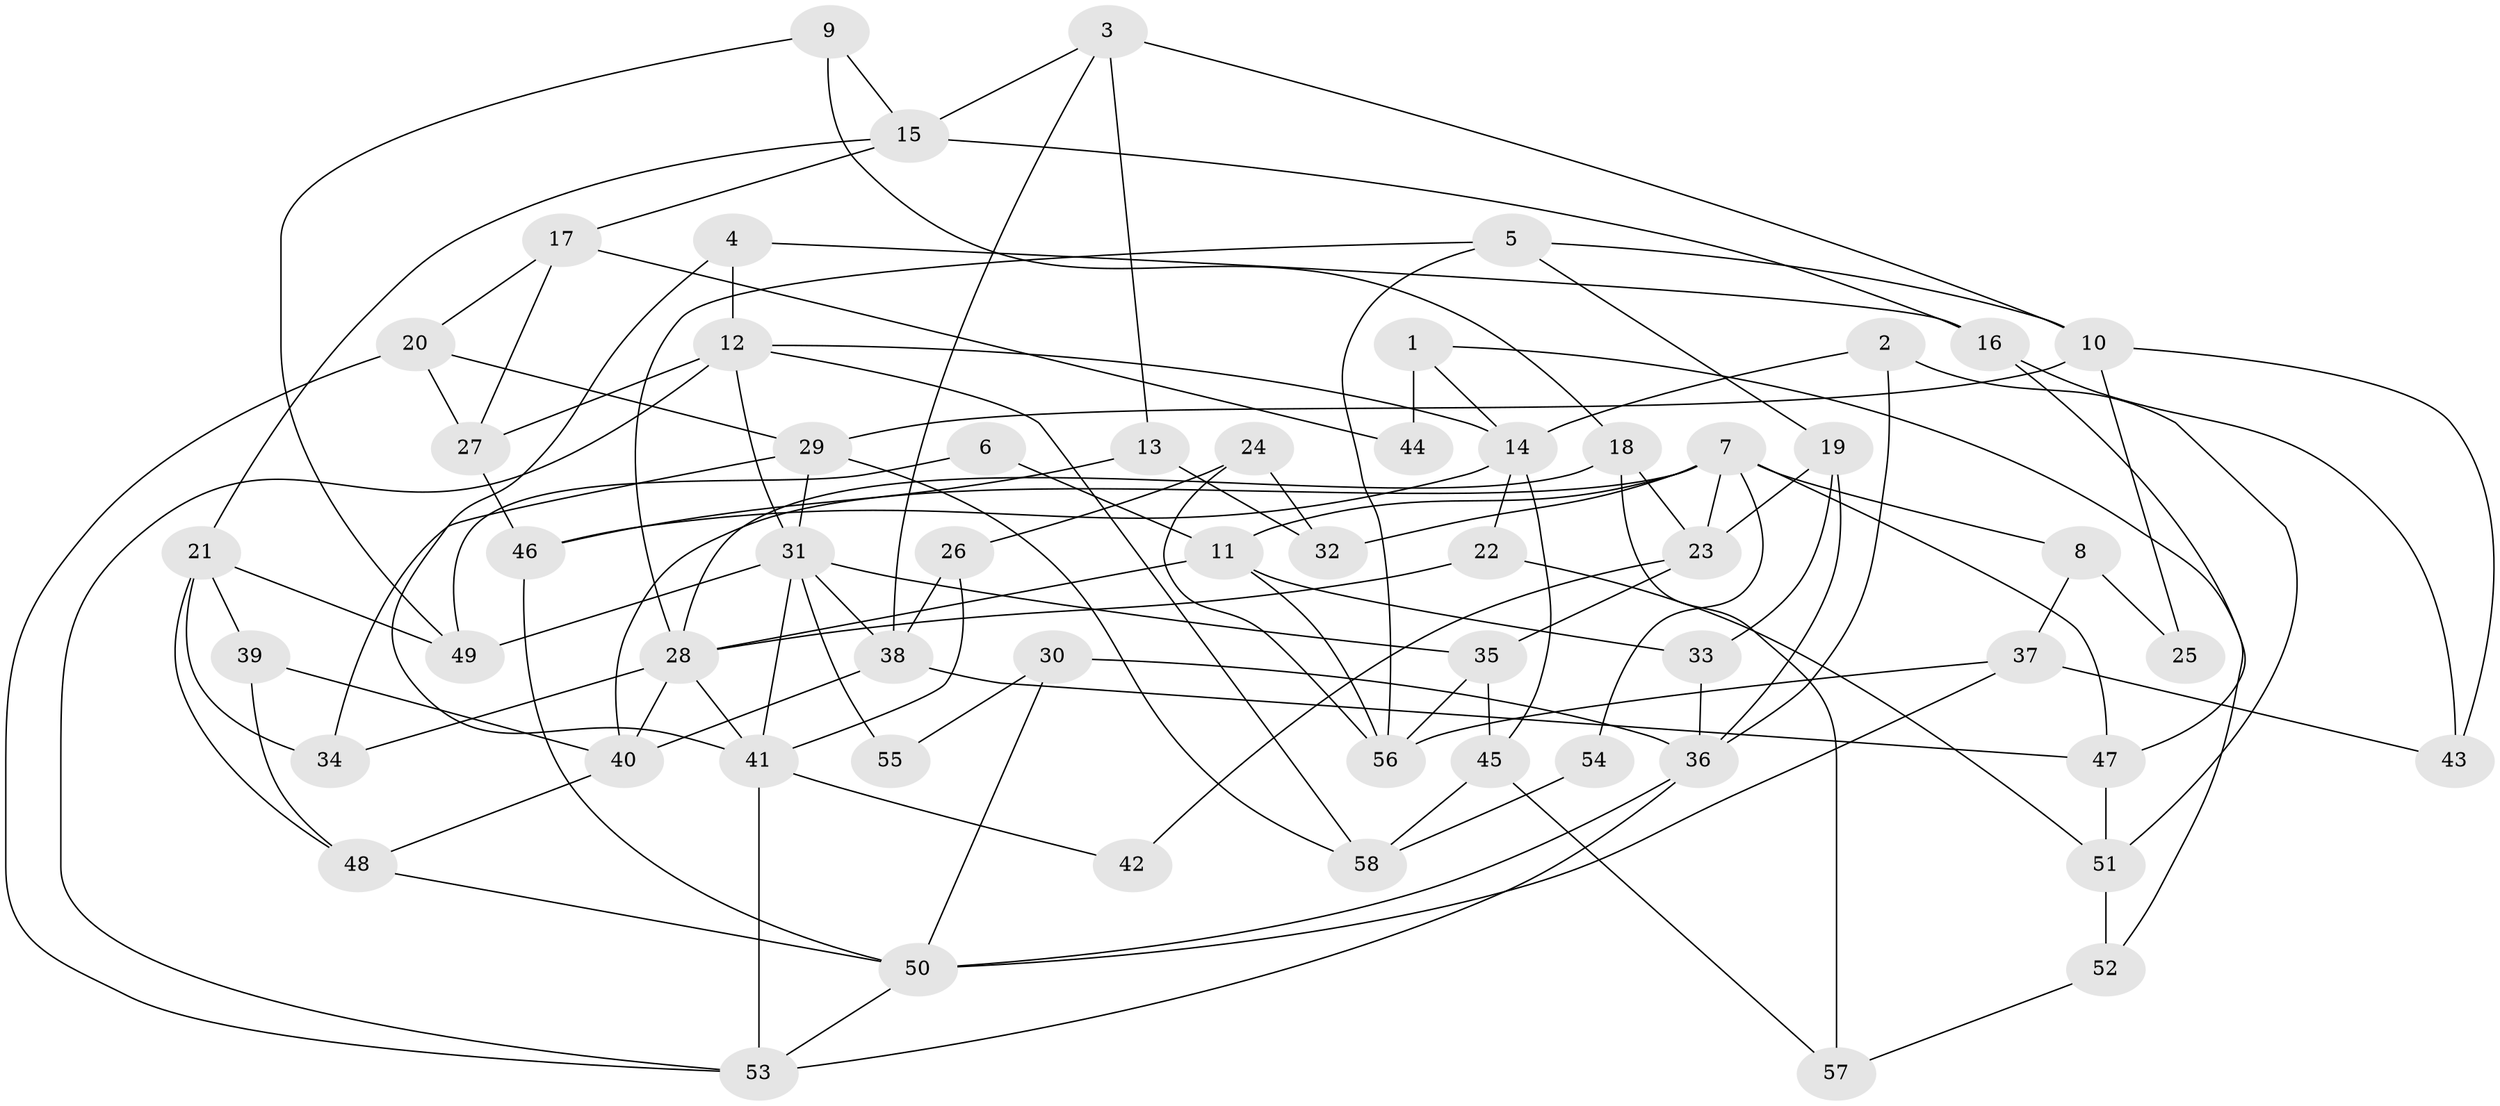 // coarse degree distribution, {6: 0.125, 9: 0.041666666666666664, 8: 0.08333333333333333, 13: 0.041666666666666664, 2: 0.25, 7: 0.08333333333333333, 5: 0.16666666666666666, 3: 0.08333333333333333, 14: 0.041666666666666664, 4: 0.08333333333333333}
// Generated by graph-tools (version 1.1) at 2025/51/03/04/25 22:51:21]
// undirected, 58 vertices, 116 edges
graph export_dot {
  node [color=gray90,style=filled];
  1;
  2;
  3;
  4;
  5;
  6;
  7;
  8;
  9;
  10;
  11;
  12;
  13;
  14;
  15;
  16;
  17;
  18;
  19;
  20;
  21;
  22;
  23;
  24;
  25;
  26;
  27;
  28;
  29;
  30;
  31;
  32;
  33;
  34;
  35;
  36;
  37;
  38;
  39;
  40;
  41;
  42;
  43;
  44;
  45;
  46;
  47;
  48;
  49;
  50;
  51;
  52;
  53;
  54;
  55;
  56;
  57;
  58;
  1 -- 14;
  1 -- 52;
  1 -- 44;
  2 -- 51;
  2 -- 36;
  2 -- 14;
  3 -- 10;
  3 -- 38;
  3 -- 13;
  3 -- 15;
  4 -- 16;
  4 -- 41;
  4 -- 12;
  5 -- 10;
  5 -- 19;
  5 -- 28;
  5 -- 56;
  6 -- 49;
  6 -- 11;
  7 -- 11;
  7 -- 23;
  7 -- 8;
  7 -- 32;
  7 -- 40;
  7 -- 47;
  7 -- 54;
  8 -- 37;
  8 -- 25;
  9 -- 15;
  9 -- 49;
  9 -- 18;
  10 -- 43;
  10 -- 29;
  10 -- 25;
  11 -- 56;
  11 -- 28;
  11 -- 33;
  12 -- 53;
  12 -- 14;
  12 -- 27;
  12 -- 31;
  12 -- 58;
  13 -- 32;
  13 -- 46;
  14 -- 22;
  14 -- 45;
  14 -- 46;
  15 -- 17;
  15 -- 16;
  15 -- 21;
  16 -- 47;
  16 -- 43;
  17 -- 27;
  17 -- 20;
  17 -- 44;
  18 -- 28;
  18 -- 23;
  18 -- 57;
  19 -- 23;
  19 -- 36;
  19 -- 33;
  20 -- 53;
  20 -- 27;
  20 -- 29;
  21 -- 48;
  21 -- 34;
  21 -- 39;
  21 -- 49;
  22 -- 28;
  22 -- 51;
  23 -- 35;
  23 -- 42;
  24 -- 56;
  24 -- 26;
  24 -- 32;
  26 -- 38;
  26 -- 41;
  27 -- 46;
  28 -- 40;
  28 -- 34;
  28 -- 41;
  29 -- 34;
  29 -- 31;
  29 -- 58;
  30 -- 50;
  30 -- 36;
  30 -- 55;
  31 -- 35;
  31 -- 38;
  31 -- 41;
  31 -- 49;
  31 -- 55;
  33 -- 36;
  35 -- 45;
  35 -- 56;
  36 -- 53;
  36 -- 50;
  37 -- 56;
  37 -- 50;
  37 -- 43;
  38 -- 40;
  38 -- 47;
  39 -- 40;
  39 -- 48;
  40 -- 48;
  41 -- 42;
  41 -- 53;
  45 -- 58;
  45 -- 57;
  46 -- 50;
  47 -- 51;
  48 -- 50;
  50 -- 53;
  51 -- 52;
  52 -- 57;
  54 -- 58;
}

